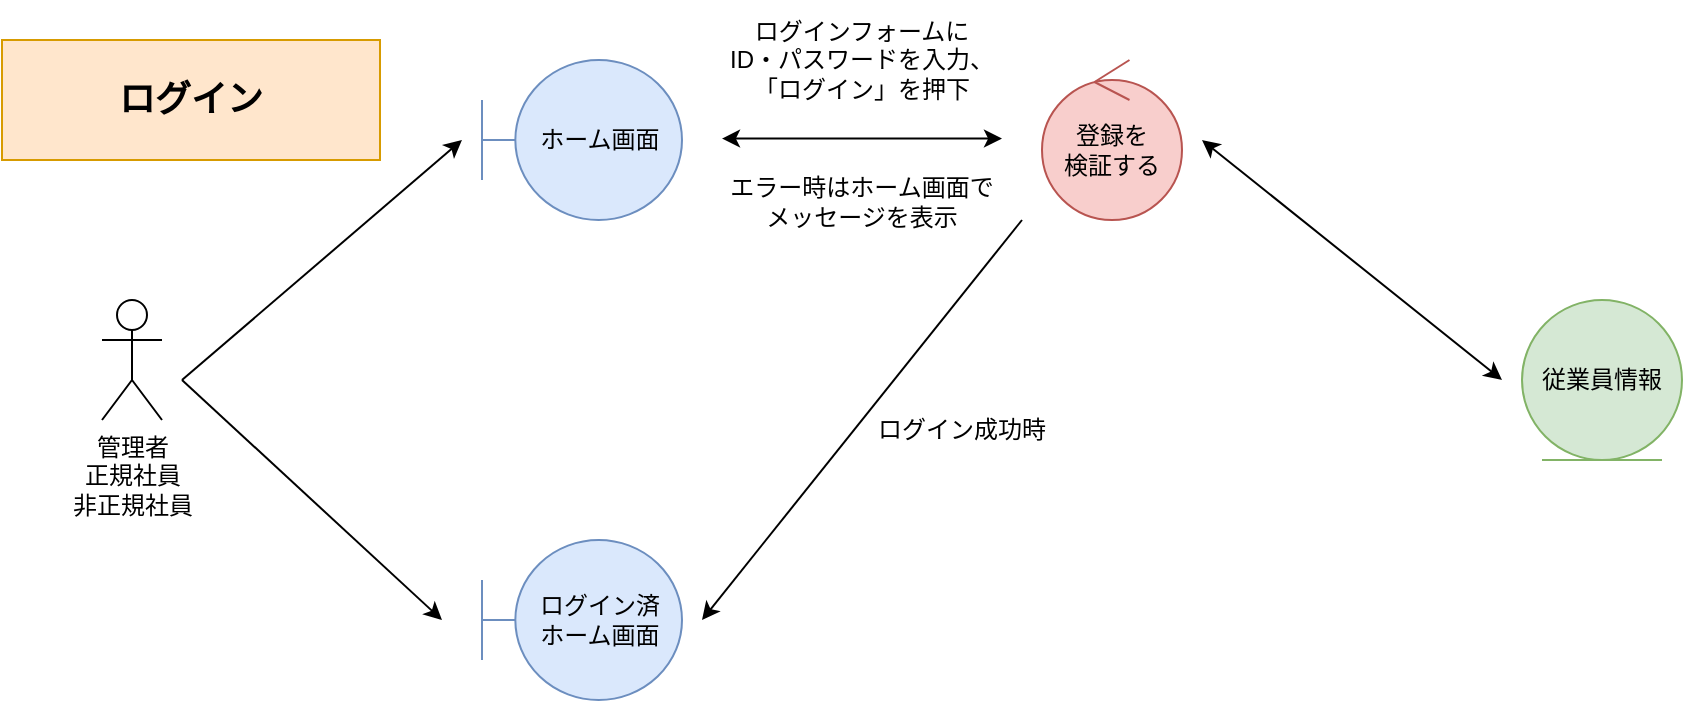 <mxfile>
    <diagram id="iHAmE9tPRXu_R2L8gTPu" name="*ログイン">
        <mxGraphModel dx="1563" dy="484" grid="0" gridSize="10" guides="1" tooltips="1" connect="1" arrows="1" fold="1" page="0" pageScale="1" pageWidth="827" pageHeight="1169" math="0" shadow="0">
            <root>
                <mxCell id="0"/>
                <mxCell id="1" parent="0"/>
                <mxCell id="57" value="管理者&lt;br&gt;正規社員&lt;br&gt;非正規社員" style="shape=umlActor;verticalLabelPosition=bottom;verticalAlign=top;html=1;" parent="1" vertex="1">
                    <mxGeometry x="-60" y="290" width="30" height="60" as="geometry"/>
                </mxCell>
                <mxCell id="58" value="登録を&lt;br&gt;検証する" style="ellipse;shape=umlControl;whiteSpace=wrap;html=1;fillColor=#f8cecc;strokeColor=#b85450;" parent="1" vertex="1">
                    <mxGeometry x="410" y="170" width="70" height="80" as="geometry"/>
                </mxCell>
                <mxCell id="59" value="従業員情報" style="ellipse;shape=umlEntity;whiteSpace=wrap;html=1;fillColor=#d5e8d4;strokeColor=#82b366;" parent="1" vertex="1">
                    <mxGeometry x="650" y="290" width="80" height="80" as="geometry"/>
                </mxCell>
                <mxCell id="60" value="" style="endArrow=classic;html=1;rounded=0;endFill=1;startArrow=classic;startFill=1;" parent="1" edge="1">
                    <mxGeometry width="50" height="50" relative="1" as="geometry">
                        <mxPoint x="640" y="330" as="sourcePoint"/>
                        <mxPoint x="490" y="210" as="targetPoint"/>
                    </mxGeometry>
                </mxCell>
                <mxCell id="61" value="" style="endArrow=classic;html=1;rounded=0;" parent="1" edge="1">
                    <mxGeometry width="50" height="50" relative="1" as="geometry">
                        <mxPoint x="-20" y="330" as="sourcePoint"/>
                        <mxPoint x="110" y="450" as="targetPoint"/>
                    </mxGeometry>
                </mxCell>
                <mxCell id="62" value="ホーム画面" style="shape=umlBoundary;whiteSpace=wrap;html=1;fillColor=#dae8fc;strokeColor=#6c8ebf;" parent="1" vertex="1">
                    <mxGeometry x="130" y="170" width="100" height="80" as="geometry"/>
                </mxCell>
                <mxCell id="63" value="" style="endArrow=classic;html=1;rounded=0;" parent="1" edge="1">
                    <mxGeometry width="50" height="50" relative="1" as="geometry">
                        <mxPoint x="-20" y="330" as="sourcePoint"/>
                        <mxPoint x="120" y="210" as="targetPoint"/>
                    </mxGeometry>
                </mxCell>
                <mxCell id="64" value="" style="endArrow=classic;html=1;rounded=0;startArrow=classic;startFill=1;" parent="1" edge="1">
                    <mxGeometry width="50" height="50" relative="1" as="geometry">
                        <mxPoint x="250" y="209.29" as="sourcePoint"/>
                        <mxPoint x="390" y="209.29" as="targetPoint"/>
                    </mxGeometry>
                </mxCell>
                <mxCell id="65" value="ログイン済&lt;br&gt;ホーム画面" style="shape=umlBoundary;whiteSpace=wrap;html=1;fillColor=#dae8fc;strokeColor=#6c8ebf;" parent="1" vertex="1">
                    <mxGeometry x="130" y="410" width="100" height="80" as="geometry"/>
                </mxCell>
                <mxCell id="66" value="ログインフォームに&lt;br&gt;ID・パスワードを入力、&lt;br&gt;「ログイン」を押下" style="text;html=1;strokeColor=none;fillColor=none;align=center;verticalAlign=middle;whiteSpace=wrap;rounded=0;" parent="1" vertex="1">
                    <mxGeometry x="250" y="140" width="140" height="60" as="geometry"/>
                </mxCell>
                <mxCell id="67" value="ログイン成功時" style="text;html=1;strokeColor=none;fillColor=none;align=center;verticalAlign=middle;whiteSpace=wrap;rounded=0;" parent="1" vertex="1">
                    <mxGeometry x="300" y="340" width="140" height="30" as="geometry"/>
                </mxCell>
                <mxCell id="68" value="エラー時はホーム画面で&lt;br&gt;メッセージを表示" style="text;html=1;strokeColor=none;fillColor=none;align=center;verticalAlign=middle;whiteSpace=wrap;rounded=0;" parent="1" vertex="1">
                    <mxGeometry x="250" y="220" width="140" height="42.5" as="geometry"/>
                </mxCell>
                <mxCell id="69" value="" style="endArrow=none;html=1;rounded=0;endFill=0;startArrow=classic;startFill=1;" parent="1" edge="1">
                    <mxGeometry width="50" height="50" relative="1" as="geometry">
                        <mxPoint x="240" y="450" as="sourcePoint"/>
                        <mxPoint x="400" y="250" as="targetPoint"/>
                    </mxGeometry>
                </mxCell>
                <mxCell id="70" value="ログイン" style="rounded=0;whiteSpace=wrap;html=1;fillColor=#ffe6cc;strokeColor=#d79b00;fontStyle=1;fontSize=18;" vertex="1" parent="1">
                    <mxGeometry x="-110" y="160" width="189" height="60" as="geometry"/>
                </mxCell>
            </root>
        </mxGraphModel>
    </diagram>
</mxfile>